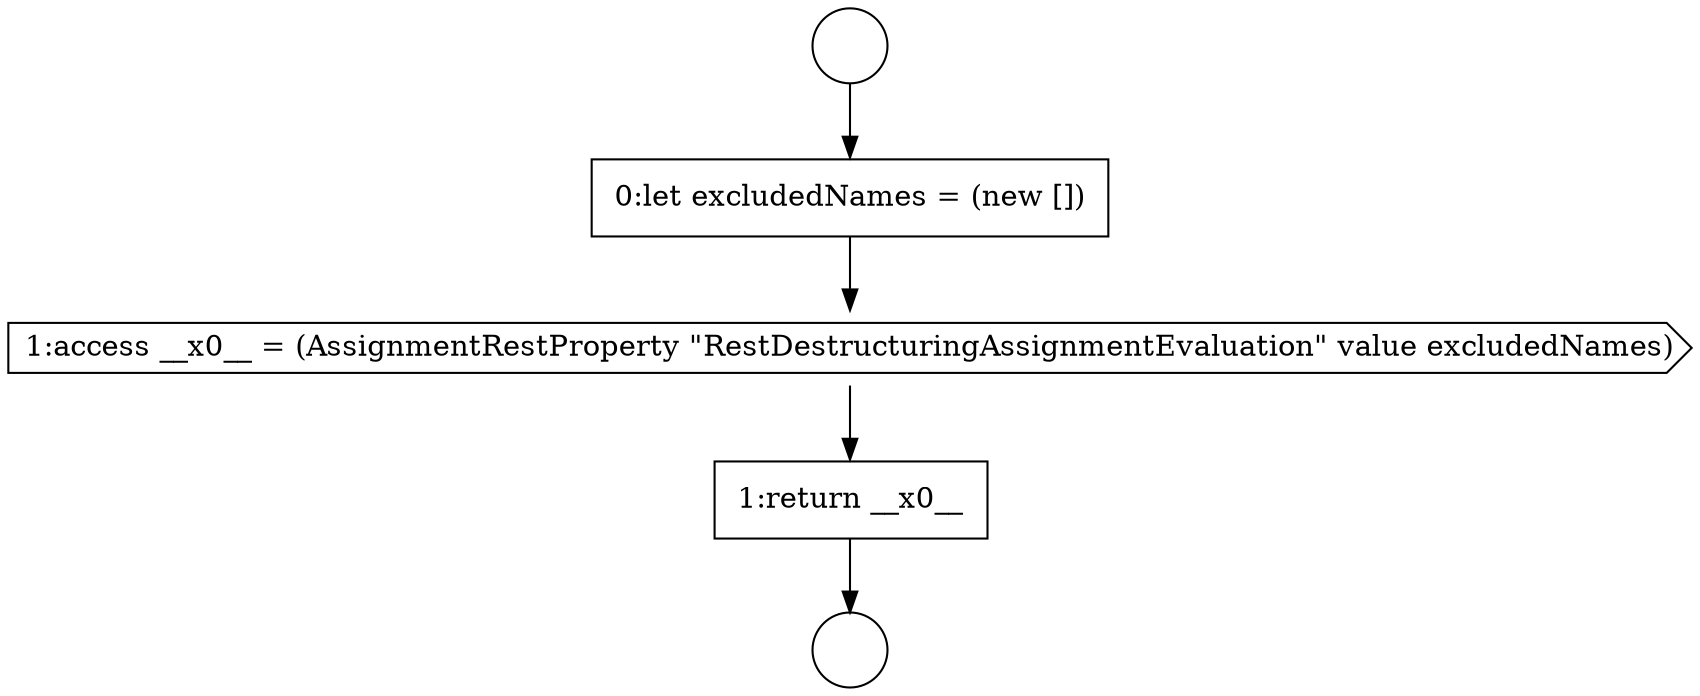 digraph {
  node5168 [shape=circle label=" " color="black" fillcolor="white" style=filled]
  node5169 [shape=circle label=" " color="black" fillcolor="white" style=filled]
  node5170 [shape=none, margin=0, label=<<font color="black">
    <table border="0" cellborder="1" cellspacing="0" cellpadding="10">
      <tr><td align="left">0:let excludedNames = (new [])</td></tr>
    </table>
  </font>> color="black" fillcolor="white" style=filled]
  node5171 [shape=cds, label=<<font color="black">1:access __x0__ = (AssignmentRestProperty &quot;RestDestructuringAssignmentEvaluation&quot; value excludedNames)</font>> color="black" fillcolor="white" style=filled]
  node5172 [shape=none, margin=0, label=<<font color="black">
    <table border="0" cellborder="1" cellspacing="0" cellpadding="10">
      <tr><td align="left">1:return __x0__</td></tr>
    </table>
  </font>> color="black" fillcolor="white" style=filled]
  node5168 -> node5170 [ color="black"]
  node5170 -> node5171 [ color="black"]
  node5171 -> node5172 [ color="black"]
  node5172 -> node5169 [ color="black"]
}

